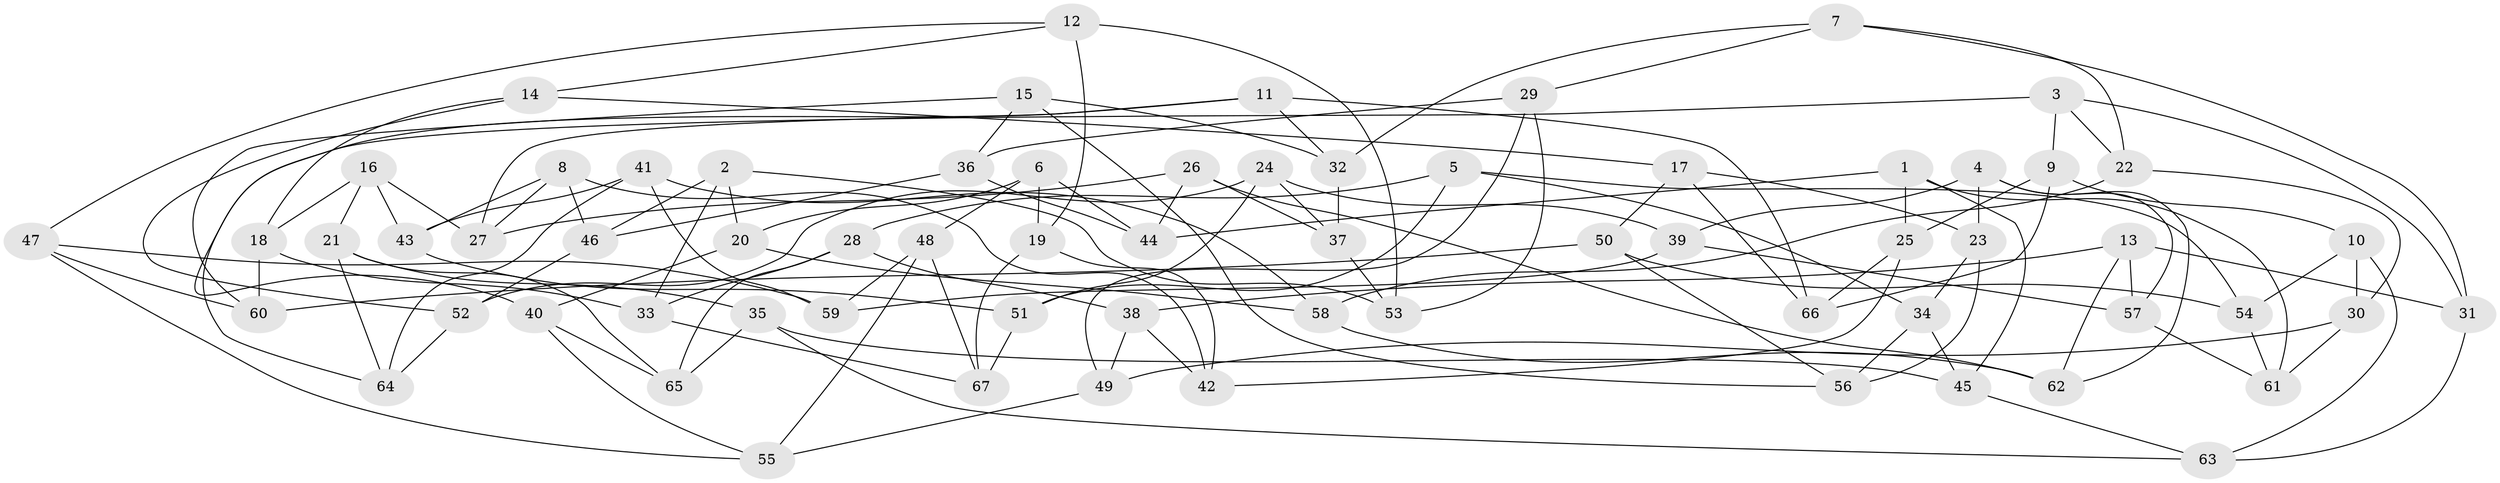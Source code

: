 // coarse degree distribution, {3: 0.15384615384615385, 2: 0.038461538461538464, 6: 0.15384615384615385, 5: 0.19230769230769232, 9: 0.038461538461538464, 4: 0.3076923076923077, 10: 0.038461538461538464, 11: 0.038461538461538464, 7: 0.038461538461538464}
// Generated by graph-tools (version 1.1) at 2025/03/03/04/25 22:03:25]
// undirected, 67 vertices, 134 edges
graph export_dot {
graph [start="1"]
  node [color=gray90,style=filled];
  1;
  2;
  3;
  4;
  5;
  6;
  7;
  8;
  9;
  10;
  11;
  12;
  13;
  14;
  15;
  16;
  17;
  18;
  19;
  20;
  21;
  22;
  23;
  24;
  25;
  26;
  27;
  28;
  29;
  30;
  31;
  32;
  33;
  34;
  35;
  36;
  37;
  38;
  39;
  40;
  41;
  42;
  43;
  44;
  45;
  46;
  47;
  48;
  49;
  50;
  51;
  52;
  53;
  54;
  55;
  56;
  57;
  58;
  59;
  60;
  61;
  62;
  63;
  64;
  65;
  66;
  67;
  1 -- 25;
  1 -- 45;
  1 -- 61;
  1 -- 44;
  2 -- 33;
  2 -- 53;
  2 -- 20;
  2 -- 46;
  3 -- 22;
  3 -- 9;
  3 -- 31;
  3 -- 64;
  4 -- 62;
  4 -- 57;
  4 -- 39;
  4 -- 23;
  5 -- 51;
  5 -- 28;
  5 -- 54;
  5 -- 34;
  6 -- 48;
  6 -- 20;
  6 -- 44;
  6 -- 19;
  7 -- 32;
  7 -- 22;
  7 -- 31;
  7 -- 29;
  8 -- 46;
  8 -- 42;
  8 -- 27;
  8 -- 43;
  9 -- 66;
  9 -- 10;
  9 -- 25;
  10 -- 30;
  10 -- 63;
  10 -- 54;
  11 -- 66;
  11 -- 40;
  11 -- 27;
  11 -- 32;
  12 -- 53;
  12 -- 47;
  12 -- 14;
  12 -- 19;
  13 -- 38;
  13 -- 62;
  13 -- 31;
  13 -- 57;
  14 -- 52;
  14 -- 17;
  14 -- 18;
  15 -- 32;
  15 -- 60;
  15 -- 36;
  15 -- 56;
  16 -- 21;
  16 -- 18;
  16 -- 43;
  16 -- 27;
  17 -- 50;
  17 -- 66;
  17 -- 23;
  18 -- 60;
  18 -- 33;
  19 -- 42;
  19 -- 67;
  20 -- 58;
  20 -- 40;
  21 -- 64;
  21 -- 65;
  21 -- 35;
  22 -- 58;
  22 -- 30;
  23 -- 56;
  23 -- 34;
  24 -- 52;
  24 -- 37;
  24 -- 51;
  24 -- 39;
  25 -- 42;
  25 -- 66;
  26 -- 44;
  26 -- 62;
  26 -- 37;
  26 -- 27;
  28 -- 33;
  28 -- 38;
  28 -- 65;
  29 -- 36;
  29 -- 49;
  29 -- 53;
  30 -- 49;
  30 -- 61;
  31 -- 63;
  32 -- 37;
  33 -- 67;
  34 -- 56;
  34 -- 45;
  35 -- 65;
  35 -- 45;
  35 -- 63;
  36 -- 44;
  36 -- 46;
  37 -- 53;
  38 -- 49;
  38 -- 42;
  39 -- 59;
  39 -- 57;
  40 -- 65;
  40 -- 55;
  41 -- 59;
  41 -- 64;
  41 -- 58;
  41 -- 43;
  43 -- 51;
  45 -- 63;
  46 -- 52;
  47 -- 59;
  47 -- 60;
  47 -- 55;
  48 -- 59;
  48 -- 55;
  48 -- 67;
  49 -- 55;
  50 -- 54;
  50 -- 60;
  50 -- 56;
  51 -- 67;
  52 -- 64;
  54 -- 61;
  57 -- 61;
  58 -- 62;
}
